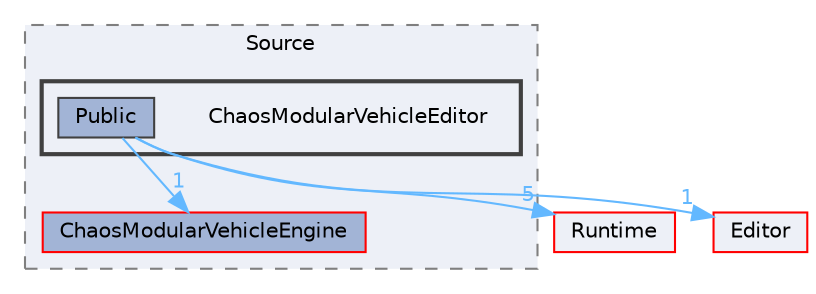 digraph "ChaosModularVehicleEditor"
{
 // INTERACTIVE_SVG=YES
 // LATEX_PDF_SIZE
  bgcolor="transparent";
  edge [fontname=Helvetica,fontsize=10,labelfontname=Helvetica,labelfontsize=10];
  node [fontname=Helvetica,fontsize=10,shape=box,height=0.2,width=0.4];
  compound=true
  subgraph clusterdir_4751e455d5b97d47a4baa9a77378b042 {
    graph [ bgcolor="#edf0f7", pencolor="grey50", label="Source", fontname=Helvetica,fontsize=10 style="filled,dashed", URL="dir_4751e455d5b97d47a4baa9a77378b042.html",tooltip=""]
  dir_5671a0554cb4a61401bdf50be543db36 [label="ChaosModularVehicleEngine", fillcolor="#a2b4d6", color="red", style="filled", URL="dir_5671a0554cb4a61401bdf50be543db36.html",tooltip=""];
  subgraph clusterdir_7fe86d0895d0488ed5484b5ad5eb24f0 {
    graph [ bgcolor="#edf0f7", pencolor="grey25", label="", fontname=Helvetica,fontsize=10 style="filled,bold", URL="dir_7fe86d0895d0488ed5484b5ad5eb24f0.html",tooltip=""]
    dir_7fe86d0895d0488ed5484b5ad5eb24f0 [shape=plaintext, label="ChaosModularVehicleEditor"];
  dir_7c221b62bc93626b86527444c0ac782f [label="Public", fillcolor="#a2b4d6", color="grey25", style="filled", URL="dir_7c221b62bc93626b86527444c0ac782f.html",tooltip=""];
  }
  }
  dir_7536b172fbd480bfd146a1b1acd6856b [label="Runtime", fillcolor="#edf0f7", color="red", style="filled", URL="dir_7536b172fbd480bfd146a1b1acd6856b.html",tooltip=""];
  dir_b26507eead720464ba2ac6bbc6dcec5f [label="Editor", fillcolor="#edf0f7", color="red", style="filled", URL="dir_b26507eead720464ba2ac6bbc6dcec5f.html",tooltip=""];
  dir_7c221b62bc93626b86527444c0ac782f->dir_5671a0554cb4a61401bdf50be543db36 [headlabel="1", labeldistance=1.5 headhref="dir_000802_000155.html" href="dir_000802_000155.html" color="steelblue1" fontcolor="steelblue1"];
  dir_7c221b62bc93626b86527444c0ac782f->dir_7536b172fbd480bfd146a1b1acd6856b [headlabel="5", labeldistance=1.5 headhref="dir_000802_000984.html" href="dir_000802_000984.html" color="steelblue1" fontcolor="steelblue1"];
  dir_7c221b62bc93626b86527444c0ac782f->dir_b26507eead720464ba2ac6bbc6dcec5f [headlabel="1", labeldistance=1.5 headhref="dir_000802_000357.html" href="dir_000802_000357.html" color="steelblue1" fontcolor="steelblue1"];
}
